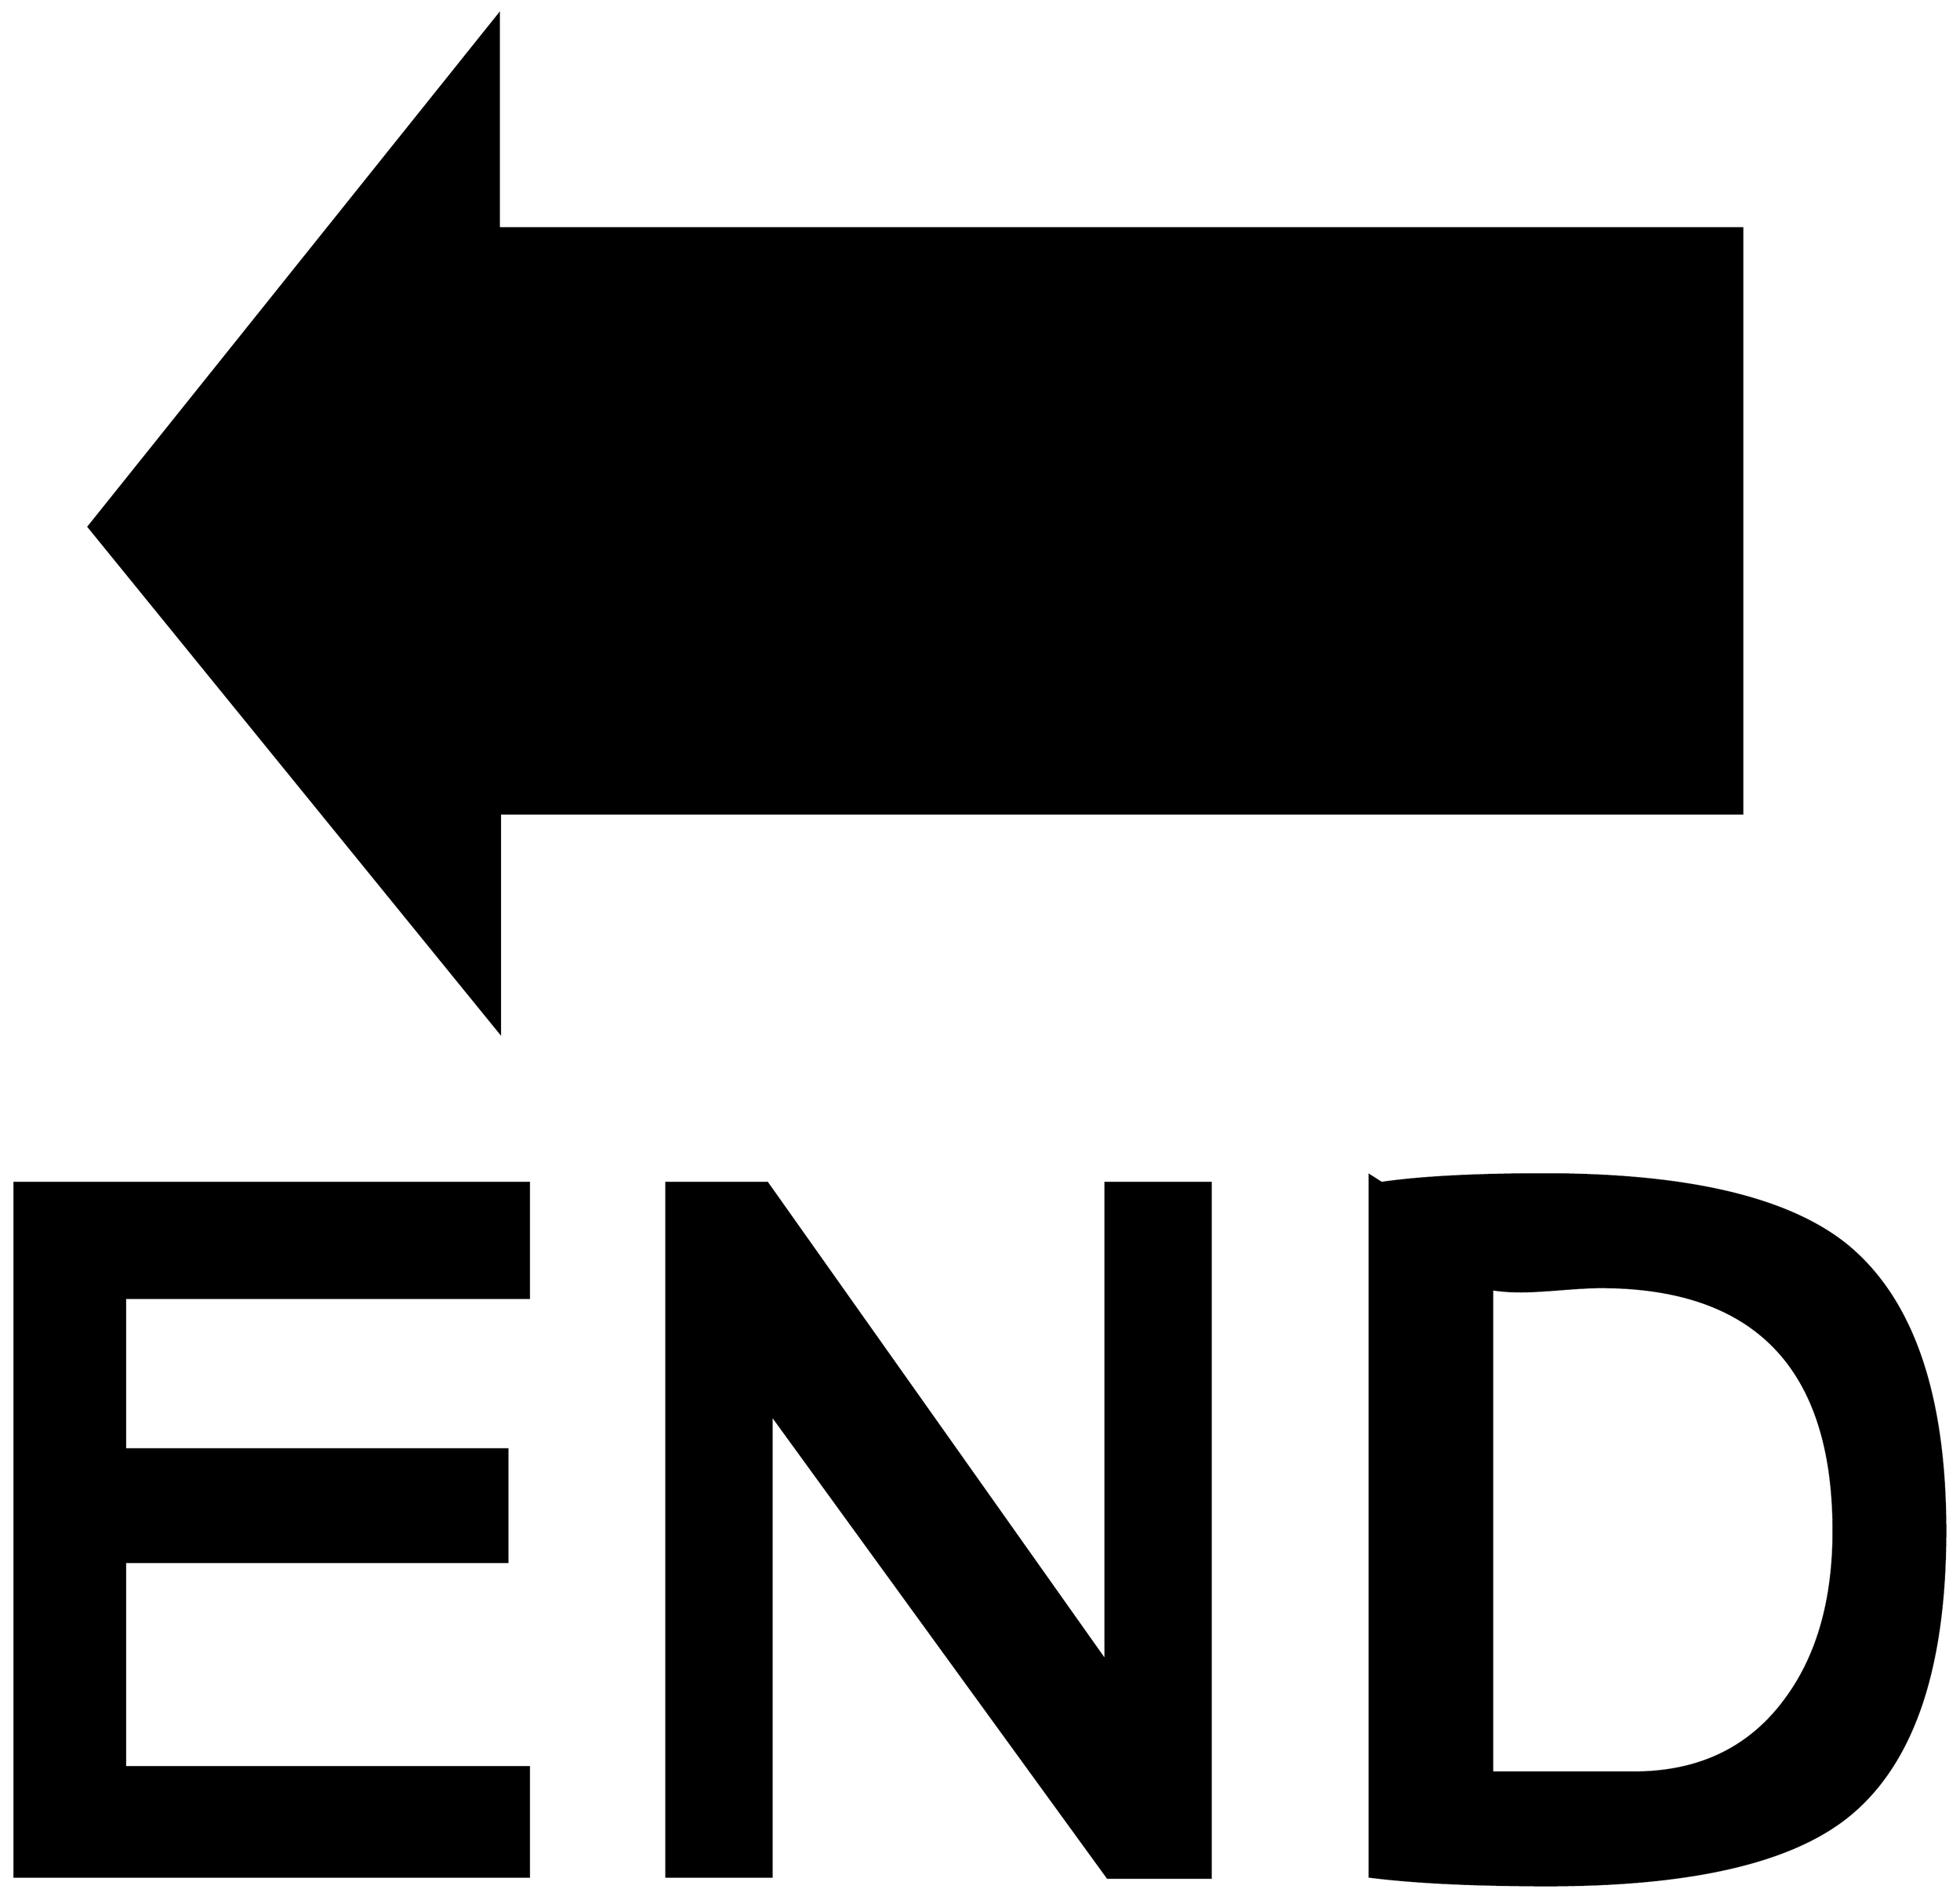 


\begin{tikzpicture}[y=0.80pt, x=0.80pt, yscale=-1.0, xscale=1.0, inner sep=0pt, outer sep=0pt]
\begin{scope}[shift={(100.0,1723.0)},nonzero rule]
  \path[draw=.,fill=.,line width=1.600pt] (1691.0,-726.0) --
    (534.0,-726.0) -- (534.0,-522.0) -- (151.0,-993.0) --
    (533.0,-1470.0) -- (533.0,-1271.0) -- (1691.0,-1271.0) --
    (1691.0,-726.0) -- cycle(1880.0,-58.0) .. controls
    (1880.0,70.667) and (1849.667,159.333) .. (1789.0,208.0) ..
    controls (1735.667,250.667) and (1642.667,272.0) .. (1510.0,272.0)
    .. controls (1441.333,272.0) and (1386.0,269.333) ..
    (1344.0,264.0) -- (1344.0,-389.0) -- (1355.0,-382.0) ..
    controls (1391.667,-387.333) and (1442.333,-390.0) ..
    (1507.0,-390.0) .. controls (1639.0,-390.0) and
    (1732.333,-368.333) .. (1787.0,-325.0) .. controls
    (1849.0,-275.0) and (1880.0,-186.0) .. (1880.0,-58.0) --
    cycle(1196.0,265.0) -- (1100.0,265.0) -- (787.0,-166.0) --
    (787.0,264.0) -- (689.0,264.0) -- (689.0,-382.0) --
    (783.0,-382.0) -- (1098.0,63.0) -- (1098.0,-382.0) --
    (1196.0,-382.0) -- (1196.0,265.0) -- cycle(561.0,264.0) --
    (82.0,264.0) -- (82.0,-382.0) -- (561.0,-382.0) --
    (561.0,-275.0) -- (185.0,-275.0) -- (185.0,-134.0) --
    (541.0,-134.0) -- (541.0,-29.0) -- (185.0,-29.0) --
    (185.0,162.0) -- (561.0,162.0) -- (561.0,264.0) --
    cycle(1776.0,-58.0) .. controls (1776.0,-209.333) and
    (1703.667,-285.0) .. (1559.0,-285.0) .. controls
    (1551.0,-285.0) and (1538.667,-284.333) .. (1522.0,-283.0) ..
    controls (1505.333,-281.667) and (1493.0,-281.0) ..
    (1485.0,-281.0) .. controls (1475.0,-281.0) and
    (1466.0,-281.667) .. (1458.0,-283.0) -- (1458.0,167.0) --
    (1590.0,167.0) .. controls (1651.333,167.0) and (1698.667,144.0)
    .. (1732.0,98.0) .. controls (1761.333,58.0) and (1776.0,6.0)
    .. (1776.0,-58.0) -- cycle;
\end{scope}

\end{tikzpicture}

